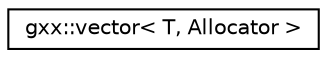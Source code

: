digraph "Graphical Class Hierarchy"
{
  edge [fontname="Helvetica",fontsize="10",labelfontname="Helvetica",labelfontsize="10"];
  node [fontname="Helvetica",fontsize="10",shape=record];
  rankdir="LR";
  Node1 [label="gxx::vector\< T, Allocator \>",height=0.2,width=0.4,color="black", fillcolor="white", style="filled",URL="$classgxx_1_1vector.html"];
}
